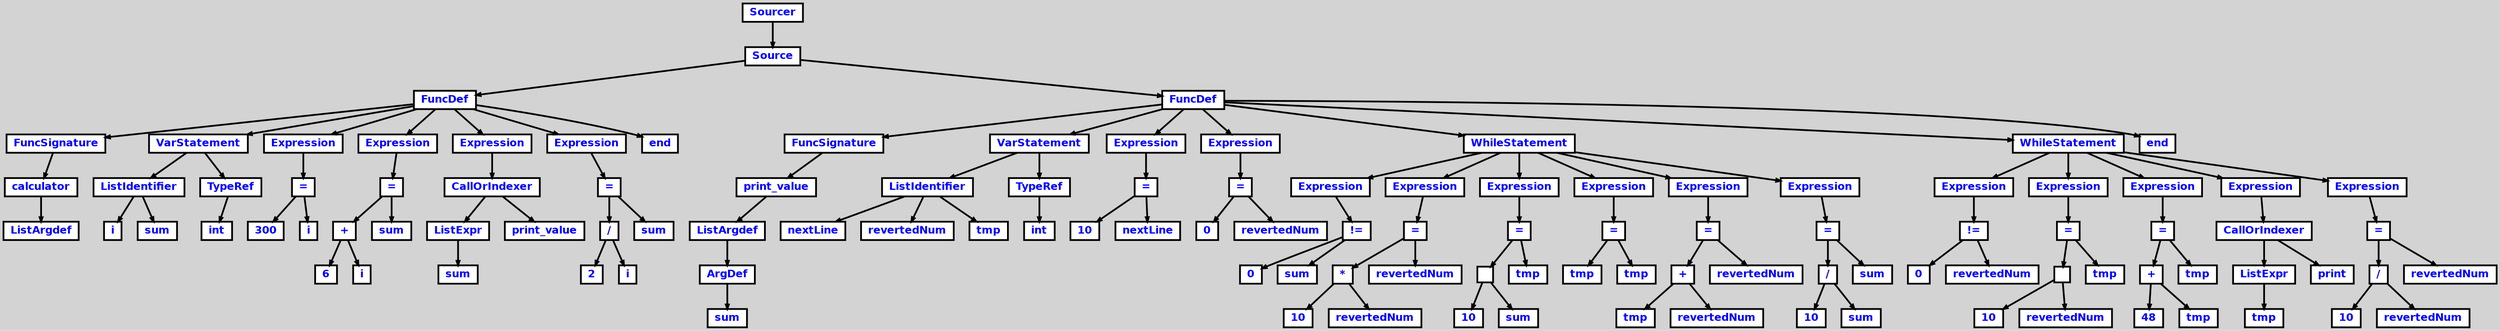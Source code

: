 digraph {

	ordering=out;
	ranksep=.4;
	bgcolor="lightgrey";  node [shape=box, fixedsize=false, fontsize=12, fontname="Helvetica-bold", fontcolor="blue"
	width=.25, height=.25, color="black", fillcolor="white", style="filled, solid, bold"];

	edge [arrowsize=.5, color="black", style="bold"]

	n000012BCE8018368[label="Sourcer"]
	n000012BCE8018230[label="Source"]
	n000012BCE8006D88[label="FuncDef"]
	n000012BCE8001BE0[label="FuncSignature"]
	n000012BCE8001D18[label="calculator"]
	n000012BCE8001AA8[label="ListArgdef"]
	n000012BCE8002468[label="VarStatement"]
	n000012BCE8001F88[label="ListIdentifier"]
	n000012BCE8001E50[label="i"]
	n000012BCE80020C0[label="sum"]
	n000012BCE80025A0[label="TypeRef"]
	n000012BCE8002330[label="int"]
	n000012BCE8002F60[label="Expression"]
	n000012BCE8003440[label="="]
	n000012BCE8003098[label="300"]
	n000012BCE8002810[label="i"]
	n000012BCE80041A8[label="Expression"]
	n000012BCE80047C0[label="="]
	n000012BCE8004688[label="+"]
	n000012BCE80048F8[label="6"]
	n000012BCE8004418[label="i"]
	n000012BCE8003578[label="sum"]
	n000012BCE8005DB0[label="Expression"]
	n000012BCE8006020[label="CallOrIndexer"]
	n000012BCE8005EE8[label="ListExpr"]
	n000012BCE8005528[label="sum"]
	n000012BCE8004B68[label="print_value"]
	n000012BCE8006EC0[label="Expression"]
	n000012BCE80074D8[label="="]
	n000012BCE80073A0[label="/"]
	n000012BCE8007610[label="2"]
	n000012BCE8007130[label="i"]
	n000012BCE8006290[label="sum"]
	n000012BCE8001970[label="end"]
	n000012BCE8011F78[label="FuncDef"]
	n000012BCE8007C28[label="FuncSignature"]
	n000012BCE8007D60[label="print_value"]
	n000012BCE8007AF0[label="ListArgdef"]
	n000012BCE8007880[label="ArgDef"]
	n000012BCE8006FF8[label="sum"]
	n000012BCE80085E8[label="VarStatement"]
	n000012BCE8007FD0[label="ListIdentifier"]
	n000012BCE8007E98[label="nextLine"]
	n000012BCE8008108[label="revertedNum"]
	n000012BCE8008240[label="tmp"]
	n000012BCE8008720[label="TypeRef"]
	n000012BCE80084B0[label="int"]
	n000012BCE80090E0[label="Expression"]
	n000012BCE80095C0[label="="]
	n000012BCE8009218[label="10"]
	n000012BCE8008990[label="nextLine"]
	n000012BCE8009E48[label="Expression"]
	n000012BCE800A328[label="="]
	n000012BCE8009F80[label="0"]
	n000012BCE80096F8[label="revertedNum"]
	n000012BCE8010D30[label="WhileStatement"]
	n000012BCE8010FA0[label="Expression"]
	n000012BCE800ACE8[label="!="]
	n000012BCE800AF58[label="0"]
	n000012BCE800A460[label="sum"]
	n000012BCE800BF30[label="Expression"]
	n000012BCE800C548[label="="]
	n000012BCE800C410[label="*"]
	n000012BCE800C680[label="10"]
	n000012BCE800C1A0[label="revertedNum"]
	n000012BCE800B300[label="revertedNum"]
	n000012BCE800D520[label="Expression"]
	n000012BCE800DB38[label="="]
	n000012BCE800DA00[label=""]
	n000012BCE800DC70[label="10"]
	n000012BCE800D790[label="sum"]
	n000012BCE800C8F0[label="tmp"]
	n000012BCE800E630[label="Expression"]
	n000012BCE800EB10[label="="]
	n000012BCE800E768[label="tmp"]
	n000012BCE800DEE0[label="tmp"]
	n000012BCE800F878[label="Expression"]
	n000012BCE800FE90[label="="]
	n000012BCE800FD58[label="+"]
	n000012BCE800FFC8[label="tmp"]
	n000012BCE800FAE8[label="revertedNum"]
	n000012BCE800EC48[label="revertedNum"]
	n000012BCE8010E68[label="Expression"]
	n000012BCE8011480[label="="]
	n000012BCE8011348[label="/"]
	n000012BCE80115B8[label="10"]
	n000012BCE80110D8[label="sum"]
	n000012BCE8010238[label="sum"]
	n000012BCE8017600[label="WhileStatement"]
	n000012BCE8017870[label="Expression"]
	n000012BCE80121E8[label="!="]
	n000012BCE8012458[label="0"]
	n000012BCE8011960[label="revertedNum"]
	n000012BCE8013430[label="Expression"]
	n000012BCE8013A48[label="="]
	n000012BCE8013910[label=""]
	n000012BCE8013B80[label="10"]
	n000012BCE80136A0[label="revertedNum"]
	n000012BCE8012800[label="tmp"]
	n000012BCE8014A20[label="Expression"]
	n000012BCE8015038[label="="]
	n000012BCE8014F00[label="+"]
	n000012BCE8015170[label="48"]
	n000012BCE8014C90[label="tmp"]
	n000012BCE8013DF0[label="tmp"]
	n000012BCE8016628[label="Expression"]
	n000012BCE8016898[label="CallOrIndexer"]
	n000012BCE8016760[label="ListExpr"]
	n000012BCE8015DA0[label="tmp"]
	n000012BCE80153E0[label="print"]
	n000012BCE8017738[label="Expression"]
	n000012BCE8017D50[label="="]
	n000012BCE8017C18[label="/"]
	n000012BCE8017E88[label="10"]
	n000012BCE80179A8[label="revertedNum"]
	n000012BCE8016B08[label="revertedNum"]
	n000012BCE80079B8[label="end"]

		n000012BCE8018368 -> n000012BCE8018230		// Sourcer -> Source
		n000012BCE8018230 -> n000012BCE8006D88		// Source -> FuncDef
		n000012BCE8006D88 -> n000012BCE8001BE0		// FuncDef -> FuncSignature
		n000012BCE8001BE0 -> n000012BCE8001D18		// FuncSignature -> calculator
		n000012BCE8001D18 -> n000012BCE8001AA8		// calculator -> ListArgdef
		n000012BCE8006D88 -> n000012BCE8002468		// FuncDef -> VarStatement
		n000012BCE8002468 -> n000012BCE8001F88		// VarStatement -> ListIdentifier
		n000012BCE8001F88 -> n000012BCE8001E50		// ListIdentifier -> i
		n000012BCE8001F88 -> n000012BCE80020C0		// ListIdentifier -> sum
		n000012BCE8002468 -> n000012BCE80025A0		// VarStatement -> TypeRef
		n000012BCE80025A0 -> n000012BCE8002330		// TypeRef -> int
		n000012BCE8006D88 -> n000012BCE8002F60		// FuncDef -> Expression
		n000012BCE8002F60 -> n000012BCE8003440		// Expression -> =
		n000012BCE8003440 -> n000012BCE8003098		// = -> 300
		n000012BCE8003440 -> n000012BCE8002810		// = -> i
		n000012BCE8006D88 -> n000012BCE80041A8		// FuncDef -> Expression
		n000012BCE80041A8 -> n000012BCE80047C0		// Expression -> =
		n000012BCE80047C0 -> n000012BCE8004688		// = -> +
		n000012BCE8004688 -> n000012BCE80048F8		// + -> 6
		n000012BCE8004688 -> n000012BCE8004418		// + -> i
		n000012BCE80047C0 -> n000012BCE8003578		// = -> sum
		n000012BCE8006D88 -> n000012BCE8005DB0		// FuncDef -> Expression
		n000012BCE8005DB0 -> n000012BCE8006020		// Expression -> CallOrIndexer
		n000012BCE8006020 -> n000012BCE8005EE8		// CallOrIndexer -> ListExpr
		n000012BCE8005EE8 -> n000012BCE8005528		// ListExpr -> sum
		n000012BCE8006020 -> n000012BCE8004B68		// CallOrIndexer -> print_value
		n000012BCE8006D88 -> n000012BCE8006EC0		// FuncDef -> Expression
		n000012BCE8006EC0 -> n000012BCE80074D8		// Expression -> =
		n000012BCE80074D8 -> n000012BCE80073A0		// = -> /
		n000012BCE80073A0 -> n000012BCE8007610		// / -> 2
		n000012BCE80073A0 -> n000012BCE8007130		// / -> i
		n000012BCE80074D8 -> n000012BCE8006290		// = -> sum
		n000012BCE8006D88 -> n000012BCE8001970		// FuncDef -> end
		n000012BCE8018230 -> n000012BCE8011F78		// Source -> FuncDef
		n000012BCE8011F78 -> n000012BCE8007C28		// FuncDef -> FuncSignature
		n000012BCE8007C28 -> n000012BCE8007D60		// FuncSignature -> print_value
		n000012BCE8007D60 -> n000012BCE8007AF0		// print_value -> ListArgdef
		n000012BCE8007AF0 -> n000012BCE8007880		// ListArgdef -> ArgDef
		n000012BCE8007880 -> n000012BCE8006FF8		// ArgDef -> sum
		n000012BCE8011F78 -> n000012BCE80085E8		// FuncDef -> VarStatement
		n000012BCE80085E8 -> n000012BCE8007FD0		// VarStatement -> ListIdentifier
		n000012BCE8007FD0 -> n000012BCE8007E98		// ListIdentifier -> nextLine
		n000012BCE8007FD0 -> n000012BCE8008108		// ListIdentifier -> revertedNum
		n000012BCE8007FD0 -> n000012BCE8008240		// ListIdentifier -> tmp
		n000012BCE80085E8 -> n000012BCE8008720		// VarStatement -> TypeRef
		n000012BCE8008720 -> n000012BCE80084B0		// TypeRef -> int
		n000012BCE8011F78 -> n000012BCE80090E0		// FuncDef -> Expression
		n000012BCE80090E0 -> n000012BCE80095C0		// Expression -> =
		n000012BCE80095C0 -> n000012BCE8009218		// = -> 10
		n000012BCE80095C0 -> n000012BCE8008990		// = -> nextLine
		n000012BCE8011F78 -> n000012BCE8009E48		// FuncDef -> Expression
		n000012BCE8009E48 -> n000012BCE800A328		// Expression -> =
		n000012BCE800A328 -> n000012BCE8009F80		// = -> 0
		n000012BCE800A328 -> n000012BCE80096F8		// = -> revertedNum
		n000012BCE8011F78 -> n000012BCE8010D30		// FuncDef -> WhileStatement
		n000012BCE8010D30 -> n000012BCE8010FA0		// WhileStatement -> Expression
		n000012BCE8010FA0 -> n000012BCE800ACE8		// Expression -> !=
		n000012BCE800ACE8 -> n000012BCE800AF58		// != -> 0
		n000012BCE800ACE8 -> n000012BCE800A460		// != -> sum
		n000012BCE8010D30 -> n000012BCE800BF30		// WhileStatement -> Expression
		n000012BCE800BF30 -> n000012BCE800C548		// Expression -> =
		n000012BCE800C548 -> n000012BCE800C410		// = -> *
		n000012BCE800C410 -> n000012BCE800C680		// * -> 10
		n000012BCE800C410 -> n000012BCE800C1A0		// * -> revertedNum
		n000012BCE800C548 -> n000012BCE800B300		// = -> revertedNum
		n000012BCE8010D30 -> n000012BCE800D520		// WhileStatement -> Expression
		n000012BCE800D520 -> n000012BCE800DB38		// Expression -> =
		n000012BCE800DB38 -> n000012BCE800DA00		// = -> 
		n000012BCE800DA00 -> n000012BCE800DC70		// > 10
		n000012BCE800DA00 -> n000012BCE800D790		// > sum
		n000012BCE800DB38 -> n000012BCE800C8F0		// = -> tmp
		n000012BCE8010D30 -> n000012BCE800E630		// WhileStatement -> Expression
		n000012BCE800E630 -> n000012BCE800EB10		// Expression -> =
		n000012BCE800EB10 -> n000012BCE800E768		// = -> tmp
		n000012BCE800EB10 -> n000012BCE800DEE0		// = -> tmp
		n000012BCE8010D30 -> n000012BCE800F878		// WhileStatement -> Expression
		n000012BCE800F878 -> n000012BCE800FE90		// Expression -> =
		n000012BCE800FE90 -> n000012BCE800FD58		// = -> +
		n000012BCE800FD58 -> n000012BCE800FFC8		// + -> tmp
		n000012BCE800FD58 -> n000012BCE800FAE8		// + -> revertedNum
		n000012BCE800FE90 -> n000012BCE800EC48		// = -> revertedNum
		n000012BCE8010D30 -> n000012BCE8010E68		// WhileStatement -> Expression
		n000012BCE8010E68 -> n000012BCE8011480		// Expression -> =
		n000012BCE8011480 -> n000012BCE8011348		// = -> /
		n000012BCE8011348 -> n000012BCE80115B8		// / -> 10
		n000012BCE8011348 -> n000012BCE80110D8		// / -> sum
		n000012BCE8011480 -> n000012BCE8010238		// = -> sum
		n000012BCE8011F78 -> n000012BCE8017600		// FuncDef -> WhileStatement
		n000012BCE8017600 -> n000012BCE8017870		// WhileStatement -> Expression
		n000012BCE8017870 -> n000012BCE80121E8		// Expression -> !=
		n000012BCE80121E8 -> n000012BCE8012458		// != -> 0
		n000012BCE80121E8 -> n000012BCE8011960		// != -> revertedNum
		n000012BCE8017600 -> n000012BCE8013430		// WhileStatement -> Expression
		n000012BCE8013430 -> n000012BCE8013A48		// Expression -> =
		n000012BCE8013A48 -> n000012BCE8013910		// = -> 
		n000012BCE8013910 -> n000012BCE8013B80		// > 10
		n000012BCE8013910 -> n000012BCE80136A0		// > revertedNum
		n000012BCE8013A48 -> n000012BCE8012800		// = -> tmp
		n000012BCE8017600 -> n000012BCE8014A20		// WhileStatement -> Expression
		n000012BCE8014A20 -> n000012BCE8015038		// Expression -> =
		n000012BCE8015038 -> n000012BCE8014F00		// = -> +
		n000012BCE8014F00 -> n000012BCE8015170		// + -> 48
		n000012BCE8014F00 -> n000012BCE8014C90		// + -> tmp
		n000012BCE8015038 -> n000012BCE8013DF0		// = -> tmp
		n000012BCE8017600 -> n000012BCE8016628		// WhileStatement -> Expression
		n000012BCE8016628 -> n000012BCE8016898		// Expression -> CallOrIndexer
		n000012BCE8016898 -> n000012BCE8016760		// CallOrIndexer -> ListExpr
		n000012BCE8016760 -> n000012BCE8015DA0		// ListExpr -> tmp
		n000012BCE8016898 -> n000012BCE80153E0		// CallOrIndexer -> print
		n000012BCE8017600 -> n000012BCE8017738		// WhileStatement -> Expression
		n000012BCE8017738 -> n000012BCE8017D50		// Expression -> =
		n000012BCE8017D50 -> n000012BCE8017C18		// = -> /
		n000012BCE8017C18 -> n000012BCE8017E88		// / -> 10
		n000012BCE8017C18 -> n000012BCE80179A8		// / -> revertedNum
		n000012BCE8017D50 -> n000012BCE8016B08		// = -> revertedNum
		n000012BCE8011F78 -> n000012BCE80079B8		// FuncDef -> end

}